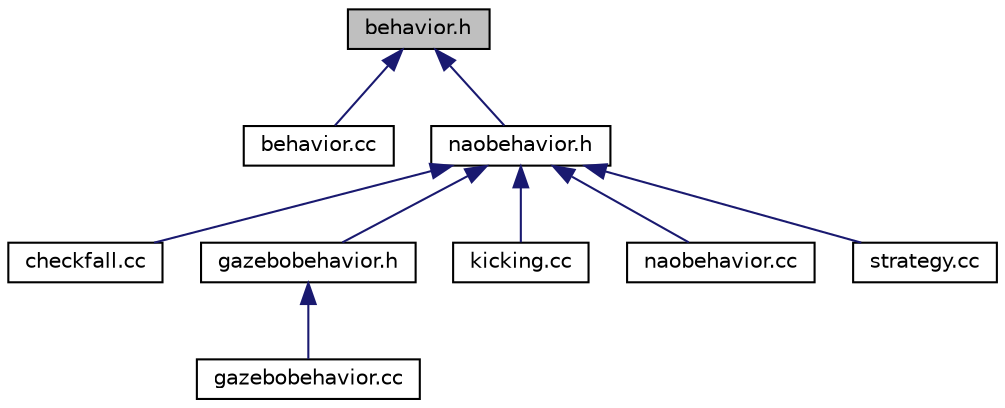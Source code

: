 digraph "behavior.h"
{
 // LATEX_PDF_SIZE
  edge [fontname="Helvetica",fontsize="10",labelfontname="Helvetica",labelfontsize="10"];
  node [fontname="Helvetica",fontsize="10",shape=record];
  Node1 [label="behavior.h",height=0.2,width=0.4,color="black", fillcolor="grey75", style="filled", fontcolor="black",tooltip=" "];
  Node1 -> Node2 [dir="back",color="midnightblue",fontsize="10",style="solid"];
  Node2 [label="behavior.cc",height=0.2,width=0.4,color="black", fillcolor="white", style="filled",URL="$behavior_8cc.html",tooltip=" "];
  Node1 -> Node3 [dir="back",color="midnightblue",fontsize="10",style="solid"];
  Node3 [label="naobehavior.h",height=0.2,width=0.4,color="black", fillcolor="white", style="filled",URL="$naobehavior_8h.html",tooltip=" "];
  Node3 -> Node4 [dir="back",color="midnightblue",fontsize="10",style="solid"];
  Node4 [label="checkfall.cc",height=0.2,width=0.4,color="black", fillcolor="white", style="filled",URL="$checkfall_8cc.html",tooltip=" "];
  Node3 -> Node5 [dir="back",color="midnightblue",fontsize="10",style="solid"];
  Node5 [label="gazebobehavior.h",height=0.2,width=0.4,color="black", fillcolor="white", style="filled",URL="$gazebobehavior_8h.html",tooltip=" "];
  Node5 -> Node6 [dir="back",color="midnightblue",fontsize="10",style="solid"];
  Node6 [label="gazebobehavior.cc",height=0.2,width=0.4,color="black", fillcolor="white", style="filled",URL="$gazebobehavior_8cc.html",tooltip=" "];
  Node3 -> Node7 [dir="back",color="midnightblue",fontsize="10",style="solid"];
  Node7 [label="kicking.cc",height=0.2,width=0.4,color="black", fillcolor="white", style="filled",URL="$kicking_8cc.html",tooltip=" "];
  Node3 -> Node8 [dir="back",color="midnightblue",fontsize="10",style="solid"];
  Node8 [label="naobehavior.cc",height=0.2,width=0.4,color="black", fillcolor="white", style="filled",URL="$naobehavior_8cc.html",tooltip=" "];
  Node3 -> Node9 [dir="back",color="midnightblue",fontsize="10",style="solid"];
  Node9 [label="strategy.cc",height=0.2,width=0.4,color="black", fillcolor="white", style="filled",URL="$strategy_8cc.html",tooltip=" "];
}
